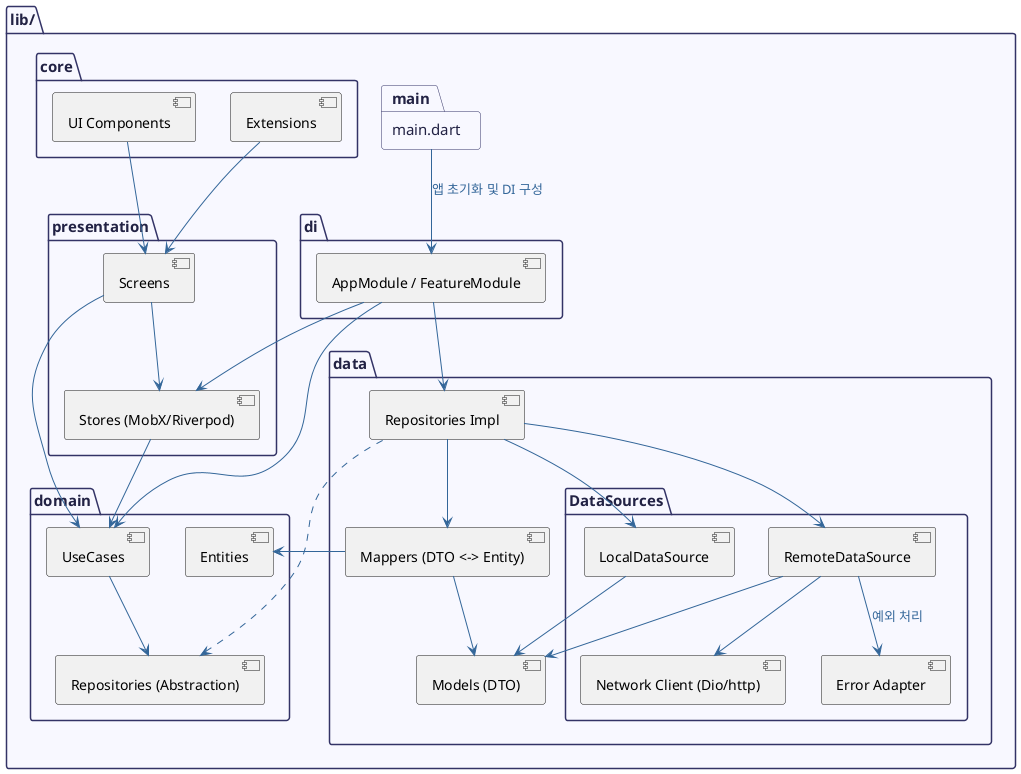 @startuml
' 스타일 정의
skinparam package {
  BackgroundColor #F8F8FF
  BorderColor #333366
  FontColor #222244
  FontSize 15
}
skinparam rectangle {
  BackgroundColor #F0F8FF
  BorderColor #333366
  FontColor #222244
}
skinparam ArrowColor #336699
skinparam ArrowFontColor #336699
skinparam ArrowFontSize 13

' === 패키지 구조 ===

package "lib/" {

  package "main.dart" as main

  package "core" {
    [Extensions]
    [UI Components]
  }

  package "data" {
    [Repositories Impl]

    package "DataSources" {
      [RemoteDataSource]
      [LocalDataSource]
      [Error Adapter]
      [Network Client (Dio/http)]
    }

    [Models (DTO)]
    [Mappers (DTO <-> Entity)]
  }

  package "domain" {
    [UseCases]
    [Repositories (Abstraction)]
    [Entities]
  }

  package "presentation" {
    [Screens]
    [Stores (MobX/Riverpod)]
  }

  package "di" {
    [AppModule / FeatureModule]
  }
}

' === 의존성 관계 ===

main --> [AppModule / FeatureModule] : "앱 초기화 및 DI 구성"
[AppModule / FeatureModule] --> [Repositories Impl]
[AppModule / FeatureModule] --> [UseCases]
[AppModule / FeatureModule] --> [Stores (MobX/Riverpod)]

[Screens] --> [Stores (MobX/Riverpod)]
[Screens] --> [UseCases]
[Stores (MobX/Riverpod)] --> [UseCases]

[UseCases] --> [Repositories (Abstraction)]
[Repositories (Abstraction)] <.. [Repositories Impl]

[Repositories Impl] --> [RemoteDataSource]
[Repositories Impl] --> [LocalDataSource]
[Repositories Impl] --> [Mappers (DTO <-> Entity)]

[RemoteDataSource] --> [Network Client (Dio/http)]
[RemoteDataSource] --> [Error Adapter] : "예외 처리"
[RemoteDataSource] --> [Models (DTO)]

[LocalDataSource] --> [Models (DTO)]

[Mappers (DTO <-> Entity)] --> [Models (DTO)]
[Mappers (DTO <-> Entity)] --> [Entities]

[UI Components] --> [Screens]
[Extensions] --> [Screens]

@enduml
